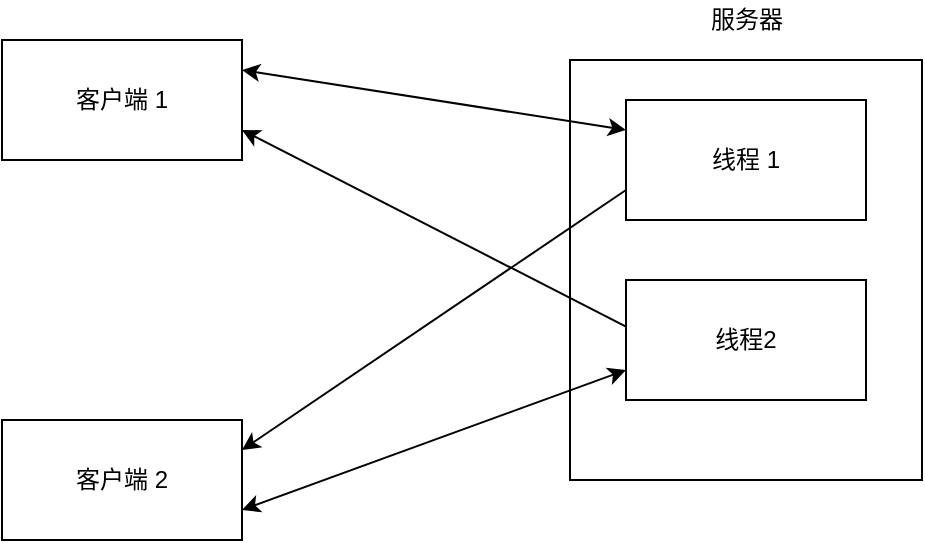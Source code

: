 <mxfile version="18.0.7" type="github">
  <diagram id="IBfBGOx3N27CmG_7caZW" name="Page-1">
    <mxGraphModel dx="782" dy="1145" grid="1" gridSize="10" guides="1" tooltips="1" connect="1" arrows="1" fold="1" page="1" pageScale="1" pageWidth="827" pageHeight="1169" math="0" shadow="0">
      <root>
        <mxCell id="0" />
        <mxCell id="1" parent="0" />
        <mxCell id="GmoEZIdIKcmjmtJ336x3-2" value="" style="rounded=0;whiteSpace=wrap;html=1;" vertex="1" parent="1">
          <mxGeometry x="414" y="130" width="176" height="210" as="geometry" />
        </mxCell>
        <mxCell id="GmoEZIdIKcmjmtJ336x3-1" value="线程 1" style="rounded=0;whiteSpace=wrap;html=1;" vertex="1" parent="1">
          <mxGeometry x="442" y="150" width="120" height="60" as="geometry" />
        </mxCell>
        <mxCell id="GmoEZIdIKcmjmtJ336x3-3" value="线程2" style="rounded=0;whiteSpace=wrap;html=1;" vertex="1" parent="1">
          <mxGeometry x="442" y="240" width="120" height="60" as="geometry" />
        </mxCell>
        <mxCell id="GmoEZIdIKcmjmtJ336x3-4" value="客户端 1" style="whiteSpace=wrap;html=1;" vertex="1" parent="1">
          <mxGeometry x="130" y="120" width="120" height="60" as="geometry" />
        </mxCell>
        <mxCell id="GmoEZIdIKcmjmtJ336x3-5" value="客户端 2" style="whiteSpace=wrap;html=1;" vertex="1" parent="1">
          <mxGeometry x="130" y="310" width="120" height="60" as="geometry" />
        </mxCell>
        <mxCell id="GmoEZIdIKcmjmtJ336x3-6" value="服务器" style="text;html=1;align=center;verticalAlign=middle;resizable=0;points=[];autosize=1;strokeColor=none;fillColor=none;" vertex="1" parent="1">
          <mxGeometry x="477" y="100" width="50" height="20" as="geometry" />
        </mxCell>
        <mxCell id="GmoEZIdIKcmjmtJ336x3-7" value="" style="endArrow=classic;startArrow=classic;html=1;rounded=0;entryX=0;entryY=0.25;entryDx=0;entryDy=0;exitX=1;exitY=0.25;exitDx=0;exitDy=0;" edge="1" parent="1" source="GmoEZIdIKcmjmtJ336x3-4" target="GmoEZIdIKcmjmtJ336x3-1">
          <mxGeometry width="50" height="50" relative="1" as="geometry">
            <mxPoint x="380" y="610" as="sourcePoint" />
            <mxPoint x="430" y="560" as="targetPoint" />
          </mxGeometry>
        </mxCell>
        <mxCell id="GmoEZIdIKcmjmtJ336x3-8" value="" style="endArrow=classic;html=1;rounded=0;exitX=0;exitY=0.75;exitDx=0;exitDy=0;entryX=1;entryY=0.25;entryDx=0;entryDy=0;" edge="1" parent="1" source="GmoEZIdIKcmjmtJ336x3-1" target="GmoEZIdIKcmjmtJ336x3-5">
          <mxGeometry width="50" height="50" relative="1" as="geometry">
            <mxPoint x="380" y="610" as="sourcePoint" />
            <mxPoint x="430" y="560" as="targetPoint" />
          </mxGeometry>
        </mxCell>
        <mxCell id="GmoEZIdIKcmjmtJ336x3-9" value="" style="endArrow=classic;startArrow=classic;html=1;rounded=0;entryX=0;entryY=0.75;entryDx=0;entryDy=0;exitX=1;exitY=0.75;exitDx=0;exitDy=0;" edge="1" parent="1" source="GmoEZIdIKcmjmtJ336x3-5" target="GmoEZIdIKcmjmtJ336x3-3">
          <mxGeometry width="50" height="50" relative="1" as="geometry">
            <mxPoint x="380" y="610" as="sourcePoint" />
            <mxPoint x="430" y="560" as="targetPoint" />
          </mxGeometry>
        </mxCell>
        <mxCell id="GmoEZIdIKcmjmtJ336x3-10" value="" style="endArrow=classic;html=1;rounded=0;entryX=1;entryY=0.75;entryDx=0;entryDy=0;exitX=0;exitY=0.389;exitDx=0;exitDy=0;exitPerimeter=0;" edge="1" parent="1" source="GmoEZIdIKcmjmtJ336x3-3" target="GmoEZIdIKcmjmtJ336x3-4">
          <mxGeometry width="50" height="50" relative="1" as="geometry">
            <mxPoint x="380" y="610" as="sourcePoint" />
            <mxPoint x="430" y="560" as="targetPoint" />
          </mxGeometry>
        </mxCell>
      </root>
    </mxGraphModel>
  </diagram>
</mxfile>
